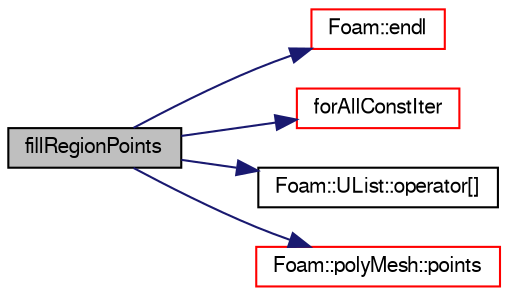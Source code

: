 digraph "fillRegionPoints"
{
  bgcolor="transparent";
  edge [fontname="FreeSans",fontsize="10",labelfontname="FreeSans",labelfontsize="10"];
  node [fontname="FreeSans",fontsize="10",shape=record];
  rankdir="LR";
  Node1932 [label="fillRegionPoints",height=0.2,width=0.4,color="black", fillcolor="grey75", style="filled", fontcolor="black"];
  Node1932 -> Node1933 [color="midnightblue",fontsize="10",style="solid",fontname="FreeSans"];
  Node1933 [label="Foam::endl",height=0.2,width=0.4,color="red",URL="$a21124.html#a2db8fe02a0d3909e9351bb4275b23ce4",tooltip="Add newline and flush stream. "];
  Node1932 -> Node1935 [color="midnightblue",fontsize="10",style="solid",fontname="FreeSans"];
  Node1935 [label="forAllConstIter",height=0.2,width=0.4,color="red",URL="$a38141.html#ae21e2836509b0fa7f7cedf6493b11b09"];
  Node1932 -> Node2235 [color="midnightblue",fontsize="10",style="solid",fontname="FreeSans"];
  Node2235 [label="Foam::UList::operator[]",height=0.2,width=0.4,color="black",URL="$a25698.html#a851e28f7788bbc82f5a4aa9f0efdefe4",tooltip="Return element of UList. "];
  Node1932 -> Node2236 [color="midnightblue",fontsize="10",style="solid",fontname="FreeSans"];
  Node2236 [label="Foam::polyMesh::points",height=0.2,width=0.4,color="red",URL="$a27410.html#ac44123fc1265297c41a43c3b62fdb4c2",tooltip="Return raw points. "];
}
